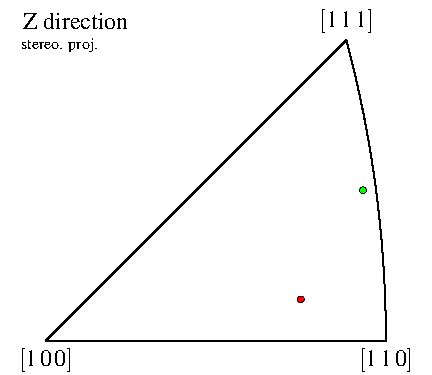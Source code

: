 import graph;
import palette;
import contour;
usepackage("mathptmx"); defaultpen(TimesRoman());
unitsize(1mm);

real scale = 60;
pair O  = (0,0);
pair X  = (1,0);
pair Y  = (0,1);

void circle (pair p, real s, real theta, pen rgba, real transa, pen rgbb, real w)
{
  if (w > 0) filldraw(shift(p)*circle(O, s), rgba+opacity(1-transa), rgbb+w);
  else filldraw(shift(p)*circle(O, s), rgba, invisible);
}
void sphere (pair p, real s, real theta, pen rgba, real transa, pen rgbb, real w)
{ circle (p, s, theta, rgba, transa, rgbb, w); }
void square (pair p, real s, real theta, pen rgba, real transa, pen rgbb, real w)
{ real a = 1.77245385090551602729 * s;
  if (w > 0) filldraw(shift(p)*rotate(theta)*scale(a)*shift((-1/2,-1/2))*unitsquare, rgba+opacity(1-transa), rgbb+w);
  else filldraw(shift(p)*rotate(theta)*scale(a)*shift((-1/2,-1/2))*unitsquare, rgba+opacity(1-transa), invisible);
}
void cube (pair p, real s, real theta, pen rgba, real transa, pen rgbb, real w)
{ square (p, s, theta, rgba, transa, rgbb, w); }
void triangle (pair p, real s, real theta, pen rgba, real transa, pen rgbb, real w)
{ real a = 2.69354737417719672123 * s;
  if (w > 0) filldraw(shift(p)*rotate(theta)*scale(a)*((-0.5,-0.289)--(0.5,-0.289)--(0,0.577)--cycle), rgba+opacity(1-transa), rgbb+w);
  else filldraw(shift(p)*rotate(theta)*scale(a)*((-0.5,-0.289)--(0.5,-0.289)--(0,0.577)--cycle), rgba+opacity(1-transa), invisible);
}
void diamond (pair p, real s, real theta, pen rgba, real transa, pen rgbb, real w)
{ real a = 1.77245385090551602729 * s;
  if (w > 0) filldraw(shift(p)*rotate(45+theta)*scale(a)*shift((-1/2,-1/2))*unitsquare, rgba+opacity(1-transa), rgbb+w);
  else filldraw(shift(p)*rotate(45+theta)*scale(a)*shift((-1/2,-1/2))*unitsquare, rgba+opacity(1-transa), invisible);
}
void star (pair p, real s, real theta, pen rgba, real transa, pen rgbb, real w)
{
  pair pair0 = (0.000000,1.000000);
  pair pair1 = (-0.951057,0.309017);
  pair pair2 = (-0.587785,-0.809017);
  pair pair3 = (0.587785,-0.809017);
  pair pair4 = (0.951057,0.309017);
  pair pair5 = (-0.224514,0.309017);
  pair pair6 = (-0.363271,-0.118034);
  pair pair7 = (-0.000000,-0.381966);
  pair pair8 = (0.363271,-0.118034);
  pair pair9 = (0.224514,0.309017);
if (w > 0) filldraw(shift(p)*rotate(theta)*scale(1.895 * s)*(pair0--pair5--pair1--pair6--pair2--pair7--pair3--pair8--pair4--pair9--cycle), rgba+opacity(1-transa), rgbb+w);
      else filldraw(shift(p)*rotate(theta)*scale(1.895 * s)*(pair0--pair5--pair1--pair6--pair2--pair7--pair3--pair8--pair4--pair9--cycle), rgba+opacity(1-transa), invisible);
}
filldraw (scale(scale)*((-0.133,-0.096)--(1.133,-0.096)--(1.133,1.000)--(-0.133,1.000)--cycle),white,white);
label("$[1\,0\,0]$", scale(scale)*O, S);
label("$[1\,1\,0]$", scale(scale)*X, S);
label("$[1\,1\,1]$", scale(scale/0.414214)*(0.366025,0.366025), N);
path line110111 = (0.414214,-0.000000)--(0.414176,0.010301)--(0.414063,0.020603)--(0.413876,0.030907)--(0.413613,0.041213)--(0.413275,0.051522)--(0.412861,0.061835)--(0.412372,0.072152)--(0.411807,0.082475)--(0.411165,0.092804)--(0.410447,0.103140)--(0.409653,0.113484)--(0.408781,0.123836)--(0.407832,0.134198)--(0.406805,0.144569)--(0.405699,0.154951)--(0.404514,0.165345)--(0.403250,0.175751)--(0.401906,0.186171)--(0.400481,0.196604)--(0.398975,0.207051)--(0.397386,0.217514)--(0.395714,0.227993)--(0.393959,0.238489)--(0.392120,0.249003)--(0.390195,0.259535)--(0.388184,0.270086)--(0.386085,0.280657)--(0.383898,0.291248)--(0.381622,0.301861)--(0.379256,0.312496)--(0.376798,0.323154)--(0.374247,0.333835)--(0.371602,0.344540)--(0.368862,0.355270)--(0.366025,0.366025);
path border = (0,0)--line110111--cycle;
draw (shift(O)*scale(scale/0.414214)*border,black);
sphere (scale(scale/0.414214)*( 0.310560,  0.050535), 0.600000, 0.000000, rgb(1.000000,0.000000,0.000000), 0.000000, rgb(0.000000,0.000000,0.000000), 0.300000);
sphere (scale(scale/0.414214)*( 0.386318,  0.183431), 0.600000, 0.000000, rgb(0.000000,1.000000,0.000000), 0.000000, rgb(0.000000,0.000000,0.000000), 0.300000);
label("Z direction", scale(scale)*(-0.083, 0.900), NE);
label("stereo. proj.", scale(scale)*(-0.083, 0.900), SE, fontsize(8));

